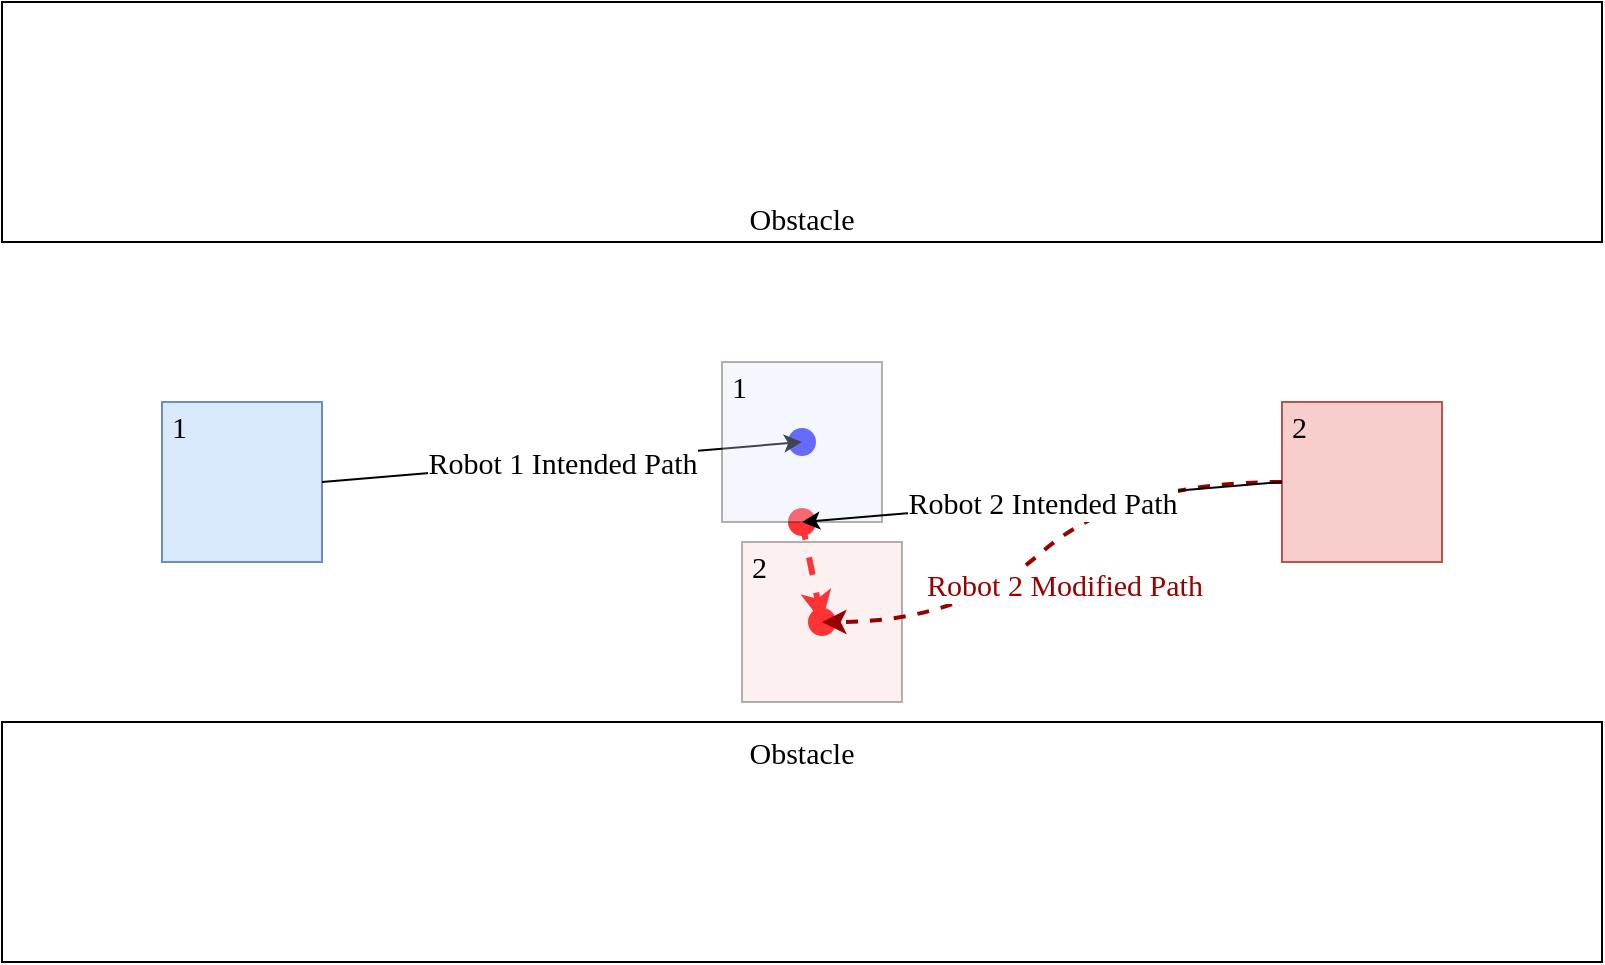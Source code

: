 <mxfile version="19.0.3" type="device"><diagram id="81nT0N8hvoGSkzMF7iwk" name="Page-1"><mxGraphModel dx="1185" dy="732" grid="1" gridSize="10" guides="1" tooltips="1" connect="1" arrows="1" fold="1" page="1" pageScale="1" pageWidth="850" pageHeight="1100" math="0" shadow="0"><root><mxCell id="0"/><mxCell id="1" parent="0"/><mxCell id="DE7v5gowCNlXm2PTDVaK-1" value="Obstacle" style="rounded=0;whiteSpace=wrap;html=1;fontFamily=Comptuer Modern;fontSource=http%3A%2F%2Fmirrors.ctan.org%2Ffonts%2Fcm-unicode%2Ffonts%2Fotf%2Fcmunbxo.otf;fontSize=15;verticalAlign=bottom;" vertex="1" parent="1"><mxGeometry x="40" width="800" height="120" as="geometry"/></mxCell><mxCell id="DE7v5gowCNlXm2PTDVaK-3" value="Obstacle" style="rounded=0;whiteSpace=wrap;html=1;fontFamily=Comptuer Modern;fontSource=http%3A%2F%2Fmirrors.ctan.org%2Ffonts%2Fcm-unicode%2Ffonts%2Fotf%2Fcmunbxo.otf;fontSize=15;verticalAlign=top;" vertex="1" parent="1"><mxGeometry x="40" y="360" width="800" height="120" as="geometry"/></mxCell><mxCell id="DE7v5gowCNlXm2PTDVaK-4" value="1" style="whiteSpace=wrap;html=1;aspect=fixed;fontFamily=Comptuer Modern;fontSource=http%3A%2F%2Fmirrors.ctan.org%2Ffonts%2Fcm-unicode%2Ffonts%2Fotf%2Fcmunbxo.otf;fontSize=15;fillColor=#dae8fc;strokeColor=#6c8ebf;align=left;verticalAlign=top;spacingLeft=3;spacingTop=-3;" vertex="1" parent="1"><mxGeometry x="120" y="200" width="80" height="80" as="geometry"/></mxCell><mxCell id="DE7v5gowCNlXm2PTDVaK-5" value="2" style="whiteSpace=wrap;html=1;aspect=fixed;fontFamily=Comptuer Modern;fontSource=http%3A%2F%2Fmirrors.ctan.org%2Ffonts%2Fcm-unicode%2Ffonts%2Fotf%2Fcmunbxo.otf;fontSize=15;fillColor=#f8cecc;strokeColor=#b85450;align=left;verticalAlign=top;spacingLeft=3;spacingTop=-3;" vertex="1" parent="1"><mxGeometry x="680" y="200" width="80" height="80" as="geometry"/></mxCell><mxCell id="DE7v5gowCNlXm2PTDVaK-6" value="" style="shape=waypoint;sketch=0;fillStyle=solid;size=6;pointerEvents=1;points=[];fillColor=#dae8fc;resizable=0;rotatable=0;perimeter=centerPerimeter;snapToPoint=1;fontFamily=Comptuer Modern;fontSource=http%3A%2F%2Fmirrors.ctan.org%2Ffonts%2Fcm-unicode%2Ffonts%2Fotf%2Fcmunbxo.otf;fontSize=15;strokeWidth=5;strokeColor=#3333FF;" vertex="1" parent="1"><mxGeometry x="420" y="200" width="40" height="40" as="geometry"/></mxCell><mxCell id="DE7v5gowCNlXm2PTDVaK-8" value="" style="shape=waypoint;sketch=0;fillStyle=solid;size=6;pointerEvents=1;points=[];fillColor=none;resizable=0;rotatable=0;perimeter=centerPerimeter;snapToPoint=1;fontFamily=Comptuer Modern;fontSource=http%3A%2F%2Fmirrors.ctan.org%2Ffonts%2Fcm-unicode%2Ffonts%2Fotf%2Fcmunbxo.otf;fontSize=15;strokeWidth=5;strokeColor=#FF3333;" vertex="1" parent="1"><mxGeometry x="420" y="240" width="40" height="40" as="geometry"/></mxCell><mxCell id="DE7v5gowCNlXm2PTDVaK-10" value="Robot 1 Intended Path" style="endArrow=classic;html=1;rounded=0;fontFamily=Comptuer Modern;fontSource=http%3A%2F%2Fmirrors.ctan.org%2Ffonts%2Fcm-unicode%2Ffonts%2Fotf%2Fcmunbxo.otf;fontSize=15;exitX=1;exitY=0.5;exitDx=0;exitDy=0;horizontal=1;" edge="1" parent="1" source="DE7v5gowCNlXm2PTDVaK-4" target="DE7v5gowCNlXm2PTDVaK-6"><mxGeometry width="50" height="50" relative="1" as="geometry"><mxPoint x="400" y="470" as="sourcePoint"/><mxPoint x="450" y="420" as="targetPoint"/></mxGeometry></mxCell><mxCell id="DE7v5gowCNlXm2PTDVaK-15" value="2" style="whiteSpace=wrap;html=1;aspect=fixed;fontFamily=Comptuer Modern;fontSource=http%3A%2F%2Fmirrors.ctan.org%2Ffonts%2Fcm-unicode%2Ffonts%2Fotf%2Fcmunbxo.otf;fontSize=15;fillColor=#f8cecc;strokeColor=#000000;opacity=30;align=left;verticalAlign=top;spacingLeft=3;spacingTop=-3;" vertex="1" parent="1"><mxGeometry x="410" y="270" width="80" height="80" as="geometry"/></mxCell><mxCell id="DE7v5gowCNlXm2PTDVaK-12" value="" style="shape=waypoint;sketch=0;fillStyle=solid;size=6;pointerEvents=1;points=[];fillColor=none;resizable=0;rotatable=0;perimeter=centerPerimeter;snapToPoint=1;fontFamily=Comptuer Modern;fontSource=http%3A%2F%2Fmirrors.ctan.org%2Ffonts%2Fcm-unicode%2Ffonts%2Fotf%2Fcmunbxo.otf;fontSize=15;strokeWidth=5;strokeColor=#FF3333;" vertex="1" parent="1"><mxGeometry x="430" y="290" width="40" height="40" as="geometry"/></mxCell><mxCell id="DE7v5gowCNlXm2PTDVaK-14" value="1" style="whiteSpace=wrap;html=1;aspect=fixed;fontFamily=Comptuer Modern;fontSource=http%3A%2F%2Fmirrors.ctan.org%2Ffonts%2Fcm-unicode%2Ffonts%2Fotf%2Fcmunbxo.otf;fontSize=15;fillColor=#dae8fc;strokeColor=#000000;opacity=30;align=left;verticalAlign=top;spacingLeft=3;spacingTop=-3;" vertex="1" parent="1"><mxGeometry x="400" y="180" width="80" height="80" as="geometry"/></mxCell><mxCell id="DE7v5gowCNlXm2PTDVaK-16" value="" style="endArrow=classic;html=1;rounded=0;fontFamily=Comptuer Modern;fontSource=http%3A%2F%2Fmirrors.ctan.org%2Ffonts%2Fcm-unicode%2Ffonts%2Fotf%2Fcmunbxo.otf;fontSize=15;dashed=1;strokeWidth=3;strokeColor=#FF3333;" edge="1" parent="1" source="DE7v5gowCNlXm2PTDVaK-8" target="DE7v5gowCNlXm2PTDVaK-12"><mxGeometry width="50" height="50" relative="1" as="geometry"><mxPoint x="410" y="420" as="sourcePoint"/><mxPoint x="570" y="320" as="targetPoint"/></mxGeometry></mxCell><mxCell id="DE7v5gowCNlXm2PTDVaK-22" value="&lt;font color=&quot;#990000&quot;&gt;Robot 2 Modified Path&lt;/font&gt;" style="curved=1;endArrow=classic;html=1;rounded=0;dashed=1;fontFamily=Comptuer Modern;fontSource=http%3A%2F%2Fmirrors.ctan.org%2Ffonts%2Fcm-unicode%2Ffonts%2Fotf%2Fcmunbxo.otf;fontSize=15;strokeColor=#990000;strokeWidth=2;entryX=0.418;entryY=0.486;entryDx=0;entryDy=0;entryPerimeter=0;exitX=0;exitY=0.5;exitDx=0;exitDy=0;" edge="1" parent="1" source="DE7v5gowCNlXm2PTDVaK-5" target="DE7v5gowCNlXm2PTDVaK-12"><mxGeometry x="0.052" y="19" width="50" height="50" relative="1" as="geometry"><mxPoint x="660" y="240" as="sourcePoint"/><mxPoint x="450" y="180" as="targetPoint"/><Array as="points"><mxPoint x="600" y="240"/><mxPoint x="520" y="310"/></Array><mxPoint as="offset"/></mxGeometry></mxCell><mxCell id="DE7v5gowCNlXm2PTDVaK-11" value="Robot 2 Intended Path" style="endArrow=classic;html=1;rounded=0;fontFamily=Comptuer Modern;fontSource=http%3A%2F%2Fmirrors.ctan.org%2Ffonts%2Fcm-unicode%2Ffonts%2Fotf%2Fcmunbxo.otf;fontSize=15;exitX=0;exitY=0.5;exitDx=0;exitDy=0;" edge="1" parent="1" source="DE7v5gowCNlXm2PTDVaK-5" target="DE7v5gowCNlXm2PTDVaK-8"><mxGeometry width="50" height="50" relative="1" as="geometry"><mxPoint x="210" y="250" as="sourcePoint"/><mxPoint x="450" y="230" as="targetPoint"/></mxGeometry></mxCell></root></mxGraphModel></diagram></mxfile>